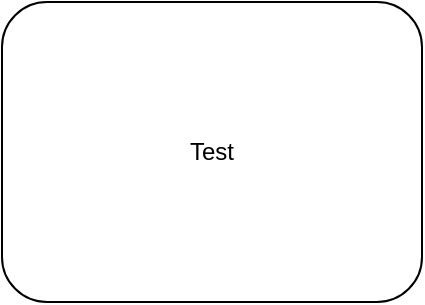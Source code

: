 <mxfile version="14.9.2" type="github">
  <diagram id="C5RBs43oDa-KdzZeNtuy" name="Page-1">
    <mxGraphModel dx="946" dy="504" grid="1" gridSize="10" guides="1" tooltips="1" connect="1" arrows="1" fold="1" page="1" pageScale="1" pageWidth="827" pageHeight="1169" math="0" shadow="0">
      <root>
        <mxCell id="WIyWlLk6GJQsqaUBKTNV-0" />
        <mxCell id="WIyWlLk6GJQsqaUBKTNV-1" parent="WIyWlLk6GJQsqaUBKTNV-0" />
        <mxCell id="oKvPeC5_cOmPLfniWbkG-3" value="Test" style="rounded=1;whiteSpace=wrap;html=1;" vertex="1" parent="WIyWlLk6GJQsqaUBKTNV-1">
          <mxGeometry x="320" y="150" width="210" height="150" as="geometry" />
        </mxCell>
      </root>
    </mxGraphModel>
  </diagram>
</mxfile>
